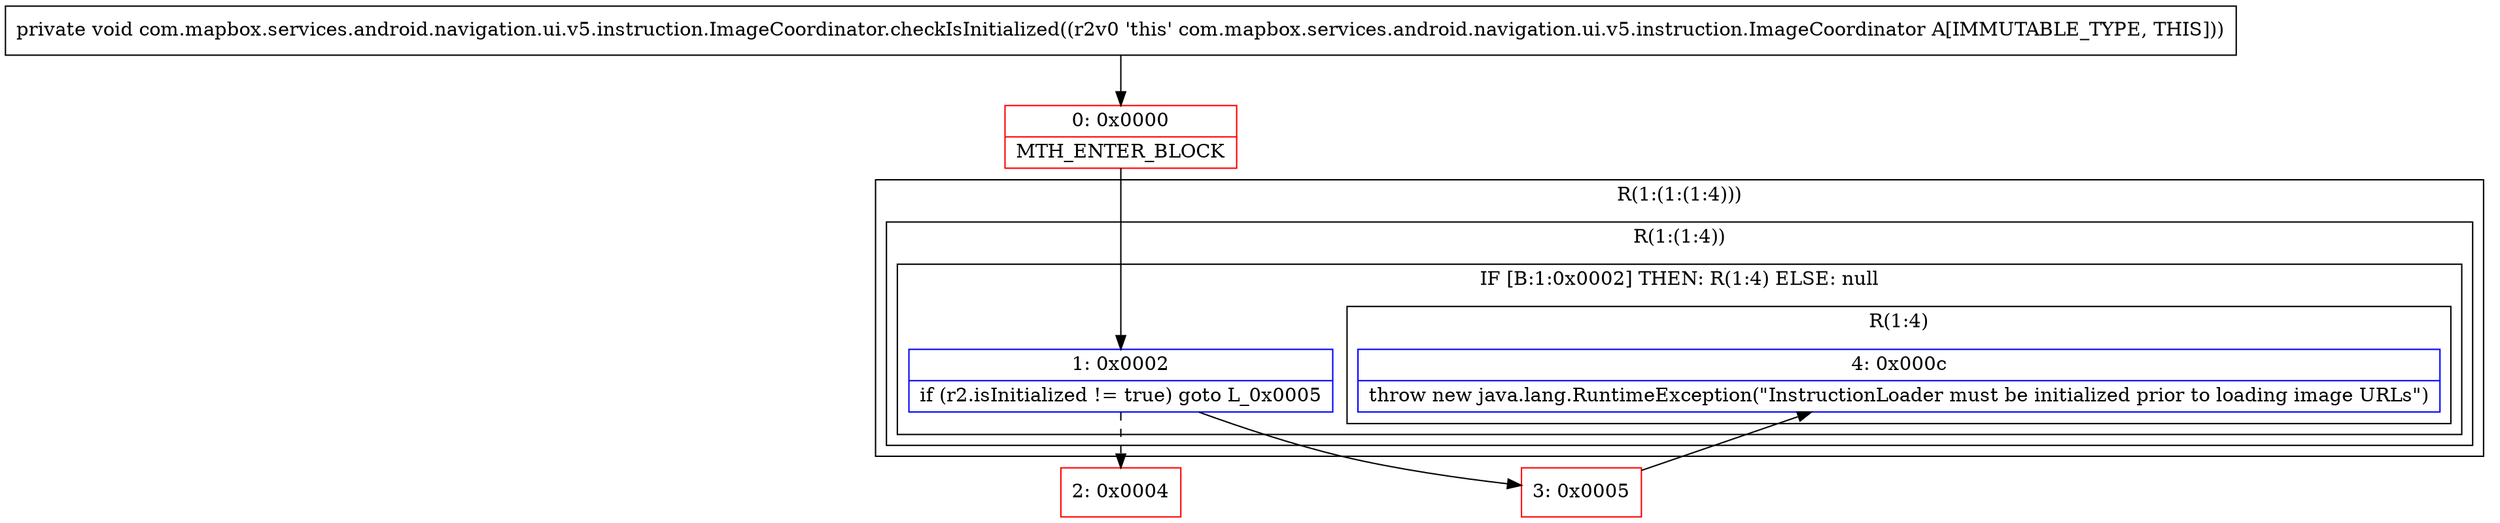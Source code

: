 digraph "CFG forcom.mapbox.services.android.navigation.ui.v5.instruction.ImageCoordinator.checkIsInitialized()V" {
subgraph cluster_Region_2122886714 {
label = "R(1:(1:(1:4)))";
node [shape=record,color=blue];
subgraph cluster_Region_1994793678 {
label = "R(1:(1:4))";
node [shape=record,color=blue];
subgraph cluster_IfRegion_393605594 {
label = "IF [B:1:0x0002] THEN: R(1:4) ELSE: null";
node [shape=record,color=blue];
Node_1 [shape=record,label="{1\:\ 0x0002|if (r2.isInitialized != true) goto L_0x0005\l}"];
subgraph cluster_Region_1943447445 {
label = "R(1:4)";
node [shape=record,color=blue];
Node_4 [shape=record,label="{4\:\ 0x000c|throw new java.lang.RuntimeException(\"InstructionLoader must be initialized prior to loading image URLs\")\l}"];
}
}
}
}
Node_0 [shape=record,color=red,label="{0\:\ 0x0000|MTH_ENTER_BLOCK\l}"];
Node_2 [shape=record,color=red,label="{2\:\ 0x0004}"];
Node_3 [shape=record,color=red,label="{3\:\ 0x0005}"];
MethodNode[shape=record,label="{private void com.mapbox.services.android.navigation.ui.v5.instruction.ImageCoordinator.checkIsInitialized((r2v0 'this' com.mapbox.services.android.navigation.ui.v5.instruction.ImageCoordinator A[IMMUTABLE_TYPE, THIS])) }"];
MethodNode -> Node_0;
Node_1 -> Node_2[style=dashed];
Node_1 -> Node_3;
Node_0 -> Node_1;
Node_3 -> Node_4;
}


